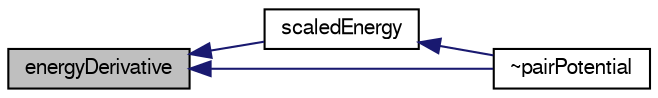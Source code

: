 digraph "energyDerivative"
{
  bgcolor="transparent";
  edge [fontname="FreeSans",fontsize="10",labelfontname="FreeSans",labelfontsize="10"];
  node [fontname="FreeSans",fontsize="10",shape=record];
  rankdir="LR";
  Node813 [label="energyDerivative",height=0.2,width=0.4,color="black", fillcolor="grey75", style="filled", fontcolor="black"];
  Node813 -> Node814 [dir="back",color="midnightblue",fontsize="10",style="solid",fontname="FreeSans"];
  Node814 [label="scaledEnergy",height=0.2,width=0.4,color="black",URL="$a24442.html#abc0e93f04f6a78fba8a13aa730a52d08"];
  Node814 -> Node815 [dir="back",color="midnightblue",fontsize="10",style="solid",fontname="FreeSans"];
  Node815 [label="~pairPotential",height=0.2,width=0.4,color="black",URL="$a24442.html#a555835bd36d48e462ecc22de382fdc16",tooltip="Destructor. "];
  Node813 -> Node815 [dir="back",color="midnightblue",fontsize="10",style="solid",fontname="FreeSans"];
}
